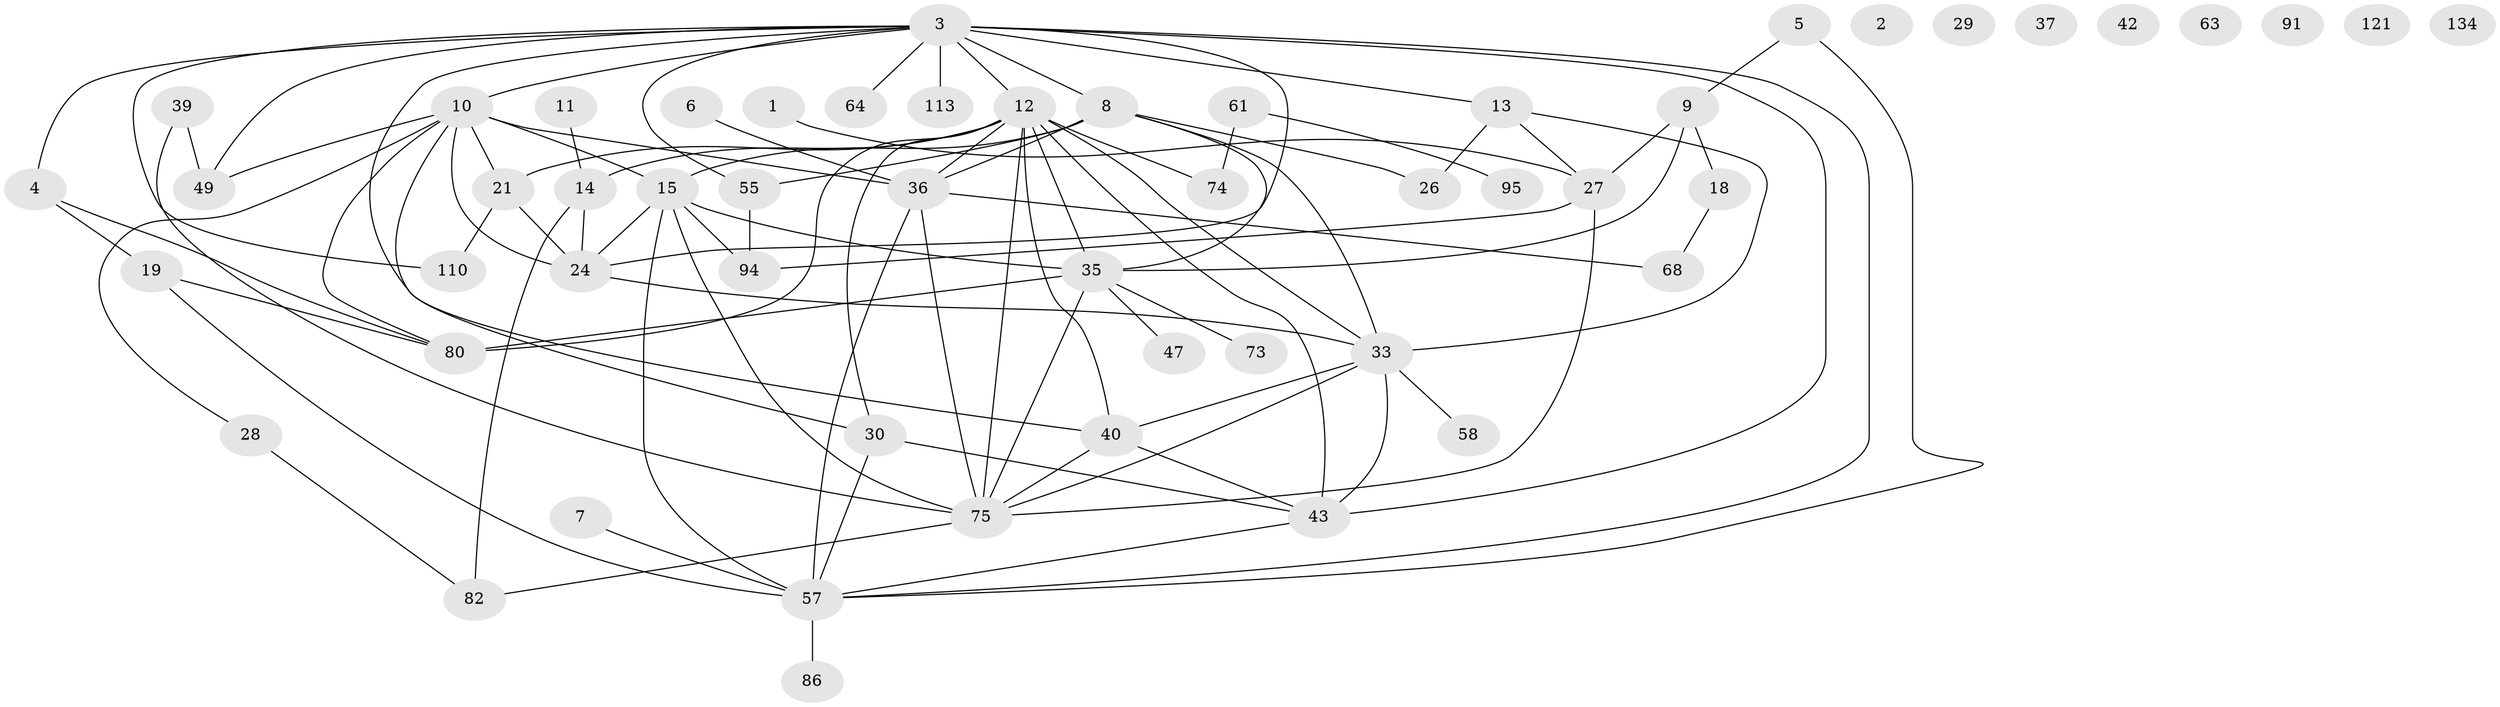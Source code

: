 // original degree distribution, {1: 0.15441176470588236, 6: 0.029411764705882353, 2: 0.2867647058823529, 3: 0.23529411764705882, 4: 0.14705882352941177, 0: 0.051470588235294115, 5: 0.058823529411764705, 7: 0.029411764705882353, 9: 0.007352941176470588}
// Generated by graph-tools (version 1.1) at 2025/16/03/04/25 18:16:32]
// undirected, 54 vertices, 92 edges
graph export_dot {
graph [start="1"]
  node [color=gray90,style=filled];
  1 [super="+114"];
  2 [super="+48"];
  3 [super="+16+45+108+104+103+72"];
  4 [super="+65+81"];
  5;
  6;
  7 [super="+76"];
  8 [super="+34+92"];
  9 [super="+31"];
  10 [super="+117+41+77+32"];
  11 [super="+126"];
  12 [super="+46+22+25"];
  13 [super="+17+54"];
  14 [super="+20+97"];
  15 [super="+60+78"];
  18 [super="+23"];
  19 [super="+69"];
  21 [super="+56+96"];
  24 [super="+44"];
  26;
  27 [super="+52+67+106"];
  28;
  29;
  30 [super="+124"];
  33 [super="+38+66"];
  35 [super="+71+133+53+93"];
  36 [super="+116+105"];
  37;
  39 [super="+135"];
  40 [super="+79+98"];
  42;
  43 [super="+85"];
  47;
  49 [super="+128+50"];
  55;
  57 [super="+70"];
  58;
  61;
  63;
  64;
  68;
  73;
  74;
  75 [super="+100+84"];
  80 [super="+119"];
  82 [super="+120"];
  86;
  91;
  94;
  95;
  110;
  113 [super="+132"];
  121;
  134;
  1 -- 27;
  3 -- 64;
  3 -- 55;
  3 -- 24;
  3 -- 110;
  3 -- 43 [weight=2];
  3 -- 49;
  3 -- 57;
  3 -- 113;
  3 -- 40;
  3 -- 8;
  3 -- 10;
  3 -- 13;
  3 -- 4;
  3 -- 12;
  4 -- 80;
  4 -- 19;
  5 -- 9;
  5 -- 57;
  6 -- 36;
  7 -- 57;
  8 -- 26;
  8 -- 35 [weight=2];
  8 -- 33;
  8 -- 36;
  8 -- 55;
  8 -- 15 [weight=2];
  9 -- 27;
  9 -- 18;
  9 -- 35;
  10 -- 49;
  10 -- 28;
  10 -- 30;
  10 -- 36 [weight=2];
  10 -- 21;
  10 -- 80;
  10 -- 15;
  10 -- 24;
  11 -- 14;
  12 -- 80;
  12 -- 30;
  12 -- 35;
  12 -- 33;
  12 -- 21 [weight=2];
  12 -- 40;
  12 -- 36;
  12 -- 74;
  12 -- 43;
  12 -- 14;
  12 -- 75 [weight=2];
  13 -- 26;
  13 -- 27;
  13 -- 33;
  14 -- 24;
  14 -- 82;
  15 -- 57 [weight=3];
  15 -- 35;
  15 -- 75;
  15 -- 94;
  15 -- 24;
  18 -- 68;
  19 -- 80;
  19 -- 57;
  21 -- 110;
  21 -- 24 [weight=2];
  24 -- 33;
  27 -- 94;
  27 -- 75;
  28 -- 82;
  30 -- 57;
  30 -- 43;
  33 -- 40;
  33 -- 58;
  33 -- 75;
  33 -- 43;
  35 -- 80;
  35 -- 73;
  35 -- 47;
  35 -- 75 [weight=2];
  36 -- 57 [weight=2];
  36 -- 68;
  36 -- 75;
  39 -- 49;
  39 -- 75;
  40 -- 75;
  40 -- 43;
  43 -- 57;
  55 -- 94;
  57 -- 86;
  61 -- 74;
  61 -- 95;
  75 -- 82;
}
